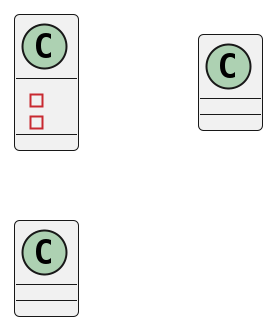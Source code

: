 @startuml Diagrama de classe Aluguel de Carros
scale 2
left to right direction

skinparam ClassAttributeFontSize 0
class Cliente{
-String login
-String senha

}

Class Agente{

}

Class Contratante{

}


@enduml